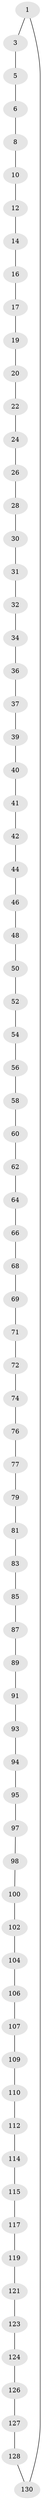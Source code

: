 // Generated by graph-tools (version 1.1) at 2025/24/03/03/25 07:24:21]
// undirected, 76 vertices, 76 edges
graph export_dot {
graph [start="1"]
  node [color=gray90,style=filled];
  1 [super="+2"];
  3 [super="+4"];
  5;
  6 [super="+7"];
  8 [super="+9"];
  10 [super="+11"];
  12 [super="+13"];
  14 [super="+15"];
  16;
  17 [super="+18"];
  19;
  20 [super="+21"];
  22 [super="+23"];
  24 [super="+25"];
  26 [super="+27"];
  28 [super="+29"];
  30;
  31;
  32 [super="+33"];
  34 [super="+35"];
  36;
  37 [super="+38"];
  39;
  40;
  41;
  42 [super="+43"];
  44 [super="+45"];
  46 [super="+47"];
  48 [super="+49"];
  50 [super="+51"];
  52 [super="+53"];
  54 [super="+55"];
  56 [super="+57"];
  58 [super="+59"];
  60 [super="+61"];
  62 [super="+63"];
  64 [super="+65"];
  66 [super="+67"];
  68;
  69 [super="+70"];
  71;
  72 [super="+73"];
  74 [super="+75"];
  76;
  77 [super="+78"];
  79 [super="+80"];
  81 [super="+82"];
  83 [super="+84"];
  85 [super="+86"];
  87 [super="+88"];
  89 [super="+90"];
  91 [super="+92"];
  93;
  94;
  95 [super="+96"];
  97;
  98 [super="+99"];
  100 [super="+101"];
  102 [super="+103"];
  104 [super="+105"];
  106;
  107 [super="+108"];
  109;
  110 [super="+111"];
  112 [super="+113"];
  114;
  115 [super="+116"];
  117 [super="+118"];
  119 [super="+120"];
  121 [super="+122"];
  123;
  124 [super="+125"];
  126;
  127;
  128 [super="+129"];
  130;
  1 -- 130;
  1 -- 3;
  3 -- 5;
  5 -- 6;
  6 -- 8;
  8 -- 10;
  10 -- 12;
  12 -- 14;
  14 -- 16;
  16 -- 17;
  17 -- 19;
  19 -- 20;
  20 -- 22;
  22 -- 24;
  24 -- 26;
  26 -- 28;
  28 -- 30;
  30 -- 31;
  31 -- 32;
  32 -- 34;
  34 -- 36;
  36 -- 37;
  37 -- 39;
  39 -- 40;
  40 -- 41;
  41 -- 42;
  42 -- 44;
  44 -- 46;
  46 -- 48;
  48 -- 50;
  50 -- 52;
  52 -- 54;
  54 -- 56;
  56 -- 58;
  58 -- 60;
  60 -- 62;
  62 -- 64;
  64 -- 66;
  66 -- 68;
  68 -- 69;
  69 -- 71;
  71 -- 72;
  72 -- 74;
  74 -- 76;
  76 -- 77;
  77 -- 79;
  79 -- 81;
  81 -- 83;
  83 -- 85;
  85 -- 87;
  87 -- 89;
  89 -- 91;
  91 -- 93;
  93 -- 94;
  94 -- 95;
  95 -- 97;
  97 -- 98;
  98 -- 100;
  100 -- 102;
  102 -- 104;
  104 -- 106;
  106 -- 107;
  107 -- 109;
  109 -- 110;
  110 -- 112;
  112 -- 114;
  114 -- 115;
  115 -- 117;
  117 -- 119;
  119 -- 121;
  121 -- 123;
  123 -- 124;
  124 -- 126;
  126 -- 127;
  127 -- 128;
  128 -- 130;
}
